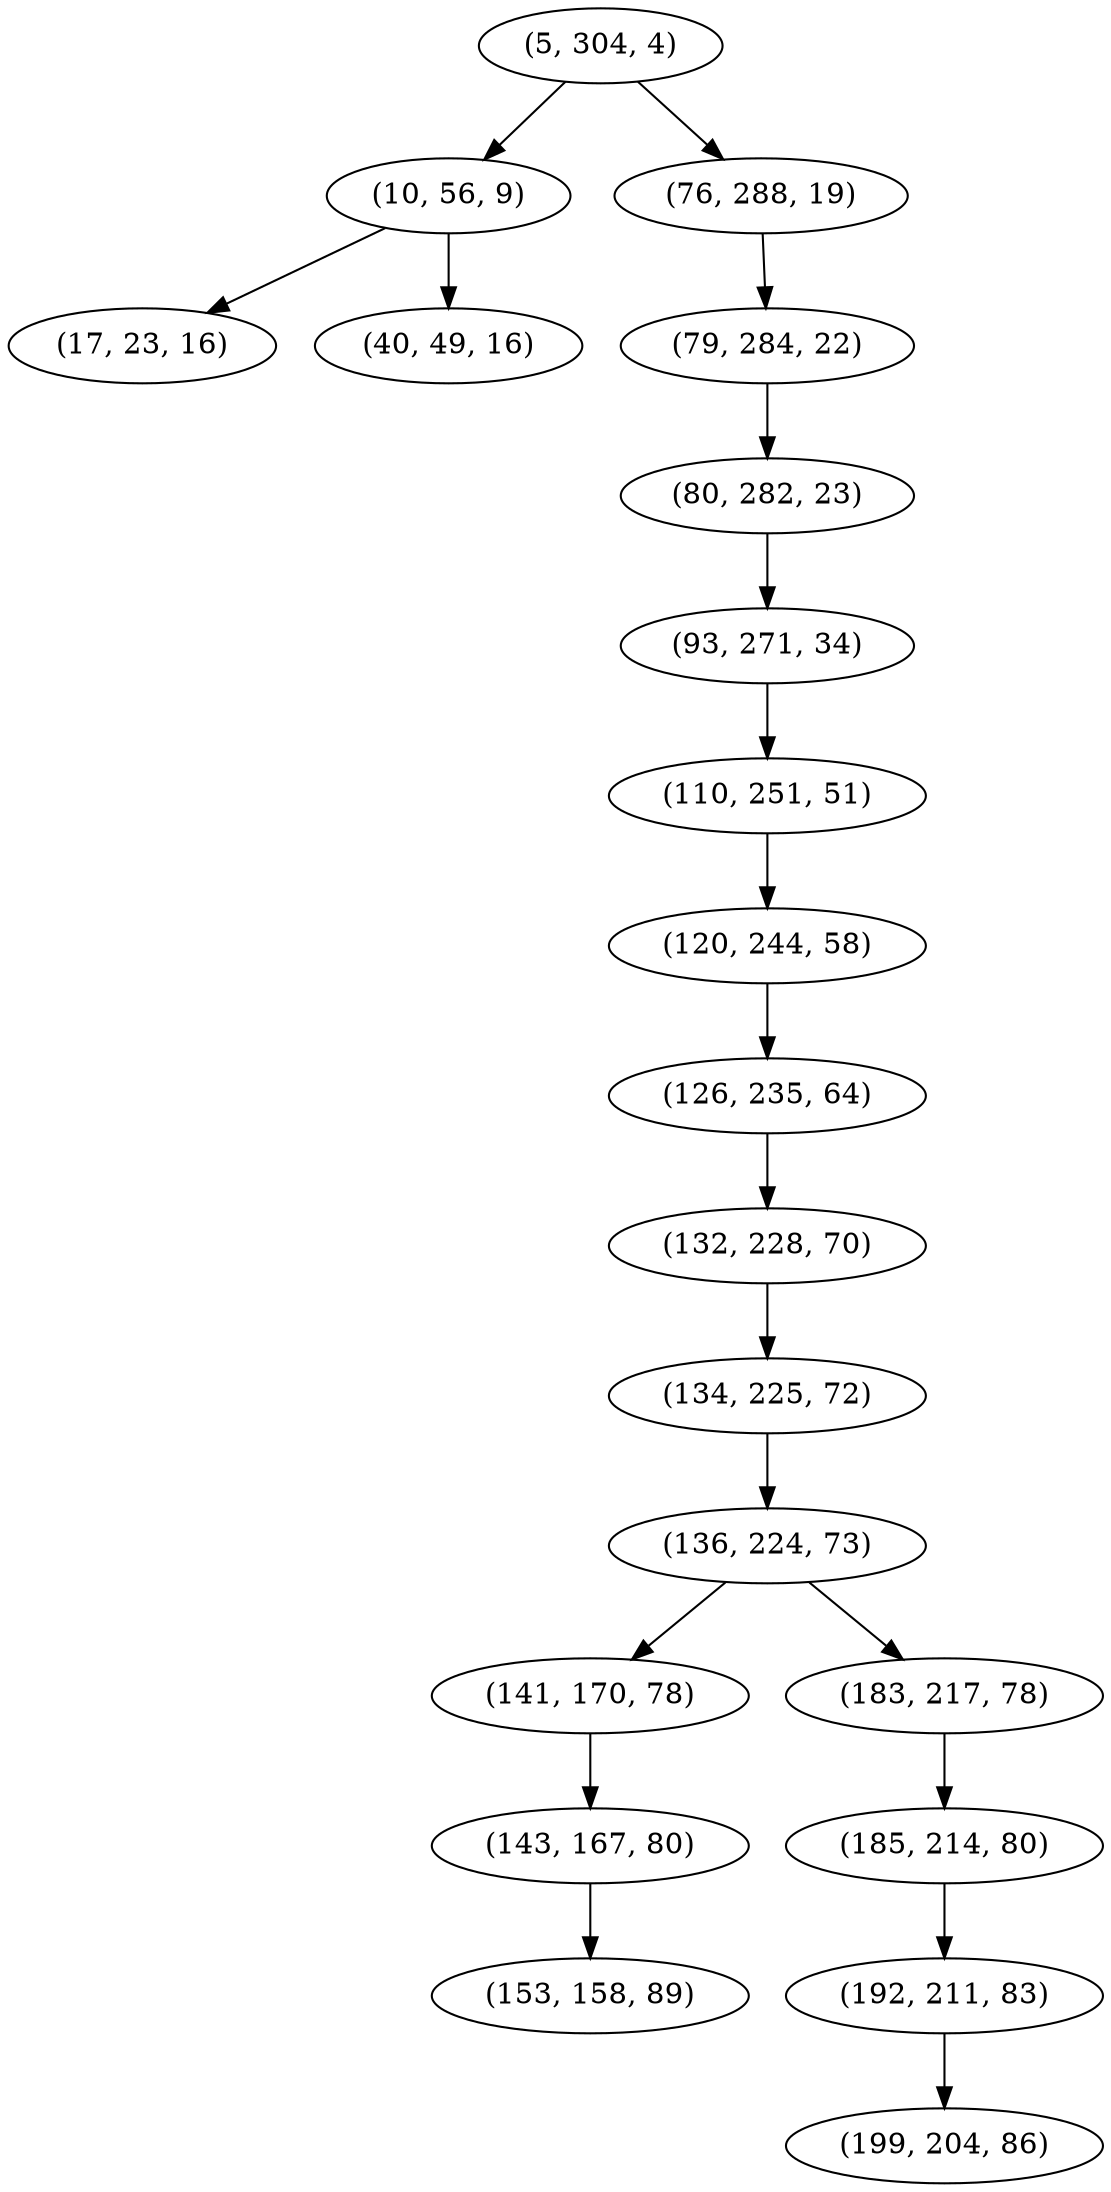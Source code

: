 digraph tree {
    "(5, 304, 4)";
    "(10, 56, 9)";
    "(17, 23, 16)";
    "(40, 49, 16)";
    "(76, 288, 19)";
    "(79, 284, 22)";
    "(80, 282, 23)";
    "(93, 271, 34)";
    "(110, 251, 51)";
    "(120, 244, 58)";
    "(126, 235, 64)";
    "(132, 228, 70)";
    "(134, 225, 72)";
    "(136, 224, 73)";
    "(141, 170, 78)";
    "(143, 167, 80)";
    "(153, 158, 89)";
    "(183, 217, 78)";
    "(185, 214, 80)";
    "(192, 211, 83)";
    "(199, 204, 86)";
    "(5, 304, 4)" -> "(10, 56, 9)";
    "(5, 304, 4)" -> "(76, 288, 19)";
    "(10, 56, 9)" -> "(17, 23, 16)";
    "(10, 56, 9)" -> "(40, 49, 16)";
    "(76, 288, 19)" -> "(79, 284, 22)";
    "(79, 284, 22)" -> "(80, 282, 23)";
    "(80, 282, 23)" -> "(93, 271, 34)";
    "(93, 271, 34)" -> "(110, 251, 51)";
    "(110, 251, 51)" -> "(120, 244, 58)";
    "(120, 244, 58)" -> "(126, 235, 64)";
    "(126, 235, 64)" -> "(132, 228, 70)";
    "(132, 228, 70)" -> "(134, 225, 72)";
    "(134, 225, 72)" -> "(136, 224, 73)";
    "(136, 224, 73)" -> "(141, 170, 78)";
    "(136, 224, 73)" -> "(183, 217, 78)";
    "(141, 170, 78)" -> "(143, 167, 80)";
    "(143, 167, 80)" -> "(153, 158, 89)";
    "(183, 217, 78)" -> "(185, 214, 80)";
    "(185, 214, 80)" -> "(192, 211, 83)";
    "(192, 211, 83)" -> "(199, 204, 86)";
}
